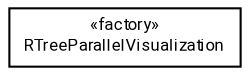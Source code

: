 #!/usr/local/bin/dot
#
# Class diagram 
# Generated by UMLGraph version R5_7_2-60-g0e99a6 (http://www.spinellis.gr/umlgraph/)
#

digraph G {
	graph [fontnames="svg"]
	edge [fontname="Roboto",fontsize=7,labelfontname="Roboto",labelfontsize=7,color="black"];
	node [fontname="Roboto",fontcolor="black",fontsize=8,shape=plaintext,margin=0,width=0,height=0];
	nodesep=0.15;
	ranksep=0.25;
	rankdir=LR;
	// de.lmu.ifi.dbs.elki.visualization.visualizers.parallel.index.RTreeParallelVisualization
	c160184 [label=<<table title="de.lmu.ifi.dbs.elki.visualization.visualizers.parallel.index.RTreeParallelVisualization" border="0" cellborder="1" cellspacing="0" cellpadding="2" href="RTreeParallelVisualization.html" target="_parent">
		<tr><td><table border="0" cellspacing="0" cellpadding="1">
		<tr><td align="center" balign="center"> &#171;factory&#187; </td></tr>
		<tr><td align="center" balign="center"> <font face="Roboto">RTreeParallelVisualization</font> </td></tr>
		</table></td></tr>
		</table>>, URL="RTreeParallelVisualization.html"];
}

